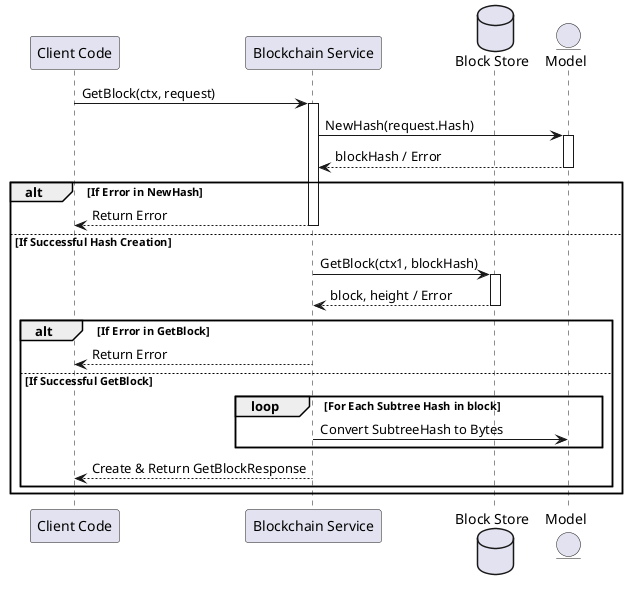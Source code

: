 
@startuml
participant "Client Code" as Client
participant "Blockchain Service" as Service
database "Block Store" as Store
entity "Model" as Model

Client -> Service: GetBlock(ctx, request)
activate Service

Service -> Model: NewHash(request.Hash)
activate Model
Model --> Service: blockHash / Error
deactivate Model

alt If Error in NewHash
    Service --> Client: Return Error
    deactivate Service
else If Successful Hash Creation
    Service -> Store: GetBlock(ctx1, blockHash)
    activate Store
    Store --> Service: block, height / Error
    deactivate Store

    alt If Error in GetBlock
        Service --> Client: Return Error
        deactivate Service
    else If Successful GetBlock
        loop For Each Subtree Hash in block
            Service -> Model: Convert SubtreeHash to Bytes
        end

        Service --> Client: Create & Return GetBlockResponse
    end
end

deactivate Service
@enduml
